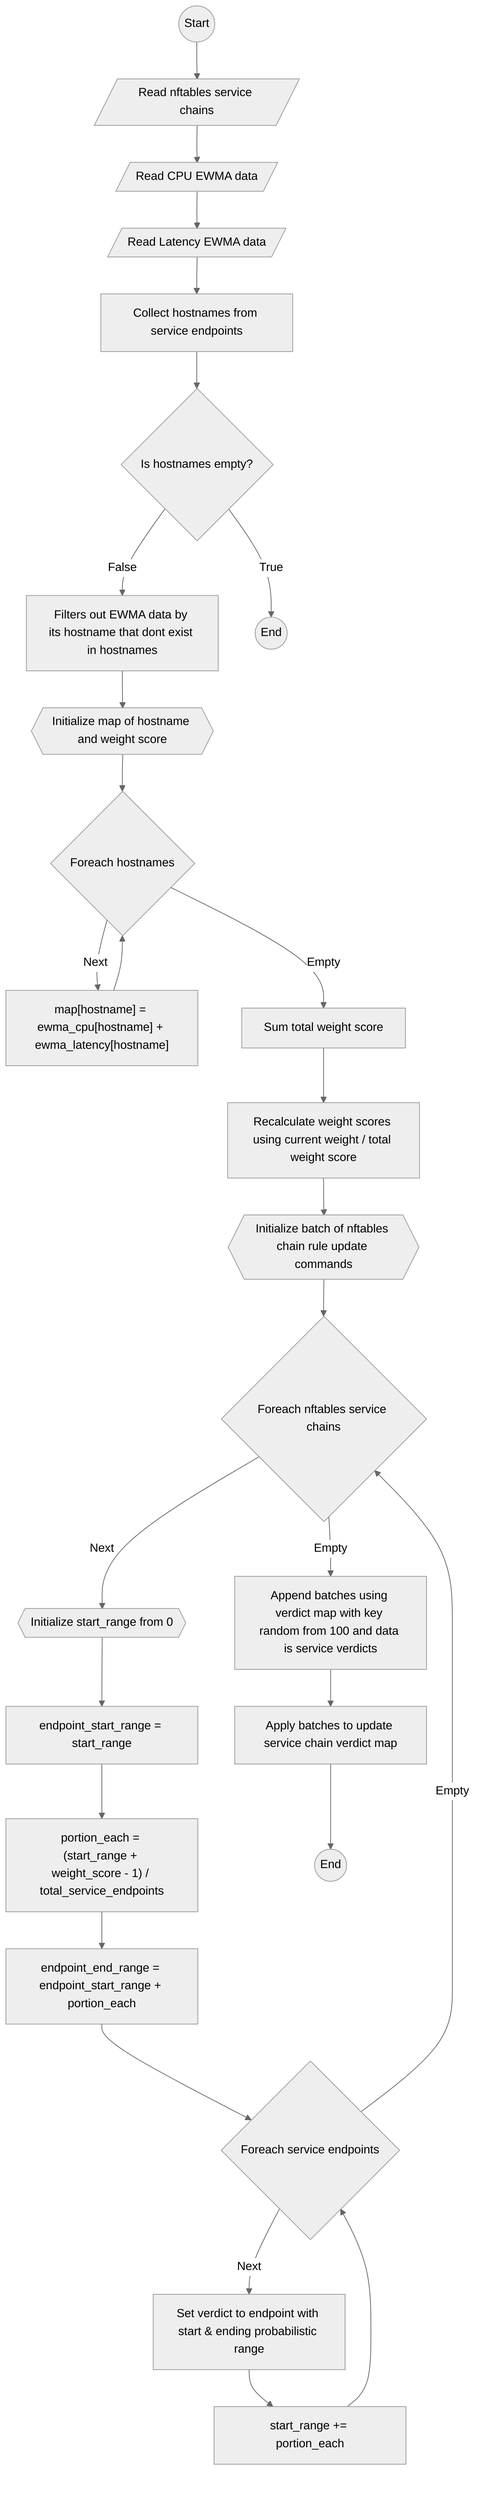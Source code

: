---
config:
  theme: neutral
---
flowchart TD
    Start@{ shape: "circle", label: "Start"} --> 1@{ shape: "lean-r", label: "Read nftables service chains" }
    1 --> 2@{ shape: "lean-r", label: "Read CPU EWMA data" }
    2 --> 3@{ shape: "lean-r", label: "Read Latency EWMA data" }
    3 --> 4@{ shape: "rect", label: "Collect hostnames from service endpoints" }
    4 --> 5@{ shape: "diamond", label: "Is hostnames empty?" }
    5 -- True --> End1@{ shape: "circle", label: "End"}
    5 -- False --> 6@{ shape: "rect", label: "Filters out EWMA data by its hostname that dont exist in hostnames" }
    6 --> 7@{ shape: "hex", label: "Initialize map of hostname and weight score" }
    7 --> 8@{ shape: "diamond", label: "Foreach hostnames" }
    8 -- Next -->9@{ shape: "rect", label: "map[hostname] = ewma_cpu[hostname] + ewma_latency[hostname]" }
    9 --> 8
    8 -- Empty -->10@{ shape: "rect", label: "Sum total weight score" }
    10 --> 11@{ shape: "rect", label: "Recalculate weight scores using current weight / total weight score" }
    11 --> 12@{ shape: "hex", label: "Initialize batch of nftables chain rule update commands" }
    12 --> 13@{ shape: "diamond", label: "Foreach nftables service chains" }
    13 -- Next --> 14@{ shape: "hex", label: "Initialize start_range from 0" }
    14 --> 15@{ shape: "rect", label: "endpoint_start_range = start_range" }
    15 --> 16@{ shape: "rect", label: "portion_each = (start_range + weight_score - 1) / total_service_endpoints" }
    16 --> 17@{ shape: "rect", label: "endpoint_end_range = endpoint_start_range + portion_each" }
    17 --> 18@{ shape: "diamond", label: "Foreach service endpoints" }
    18 -- Next --> 19@{ shape: "rect", label: "Set verdict to endpoint with start & ending probabilistic range" }
    19 --> 20@{ shape: "rect", label: "start_range += portion_each" }
    20 --> 18
    18 -- Empty --> 13
    13 -- Empty --> 21@{ shape: "rect", label: "Append batches using verdict map with key random from 100 and data is service verdicts" }
    21 --> 22@{ shape: "rect", label: "Apply batches to update service chain verdict map" }
    22 --> End2@{ shape: "circle", label: "End"}
